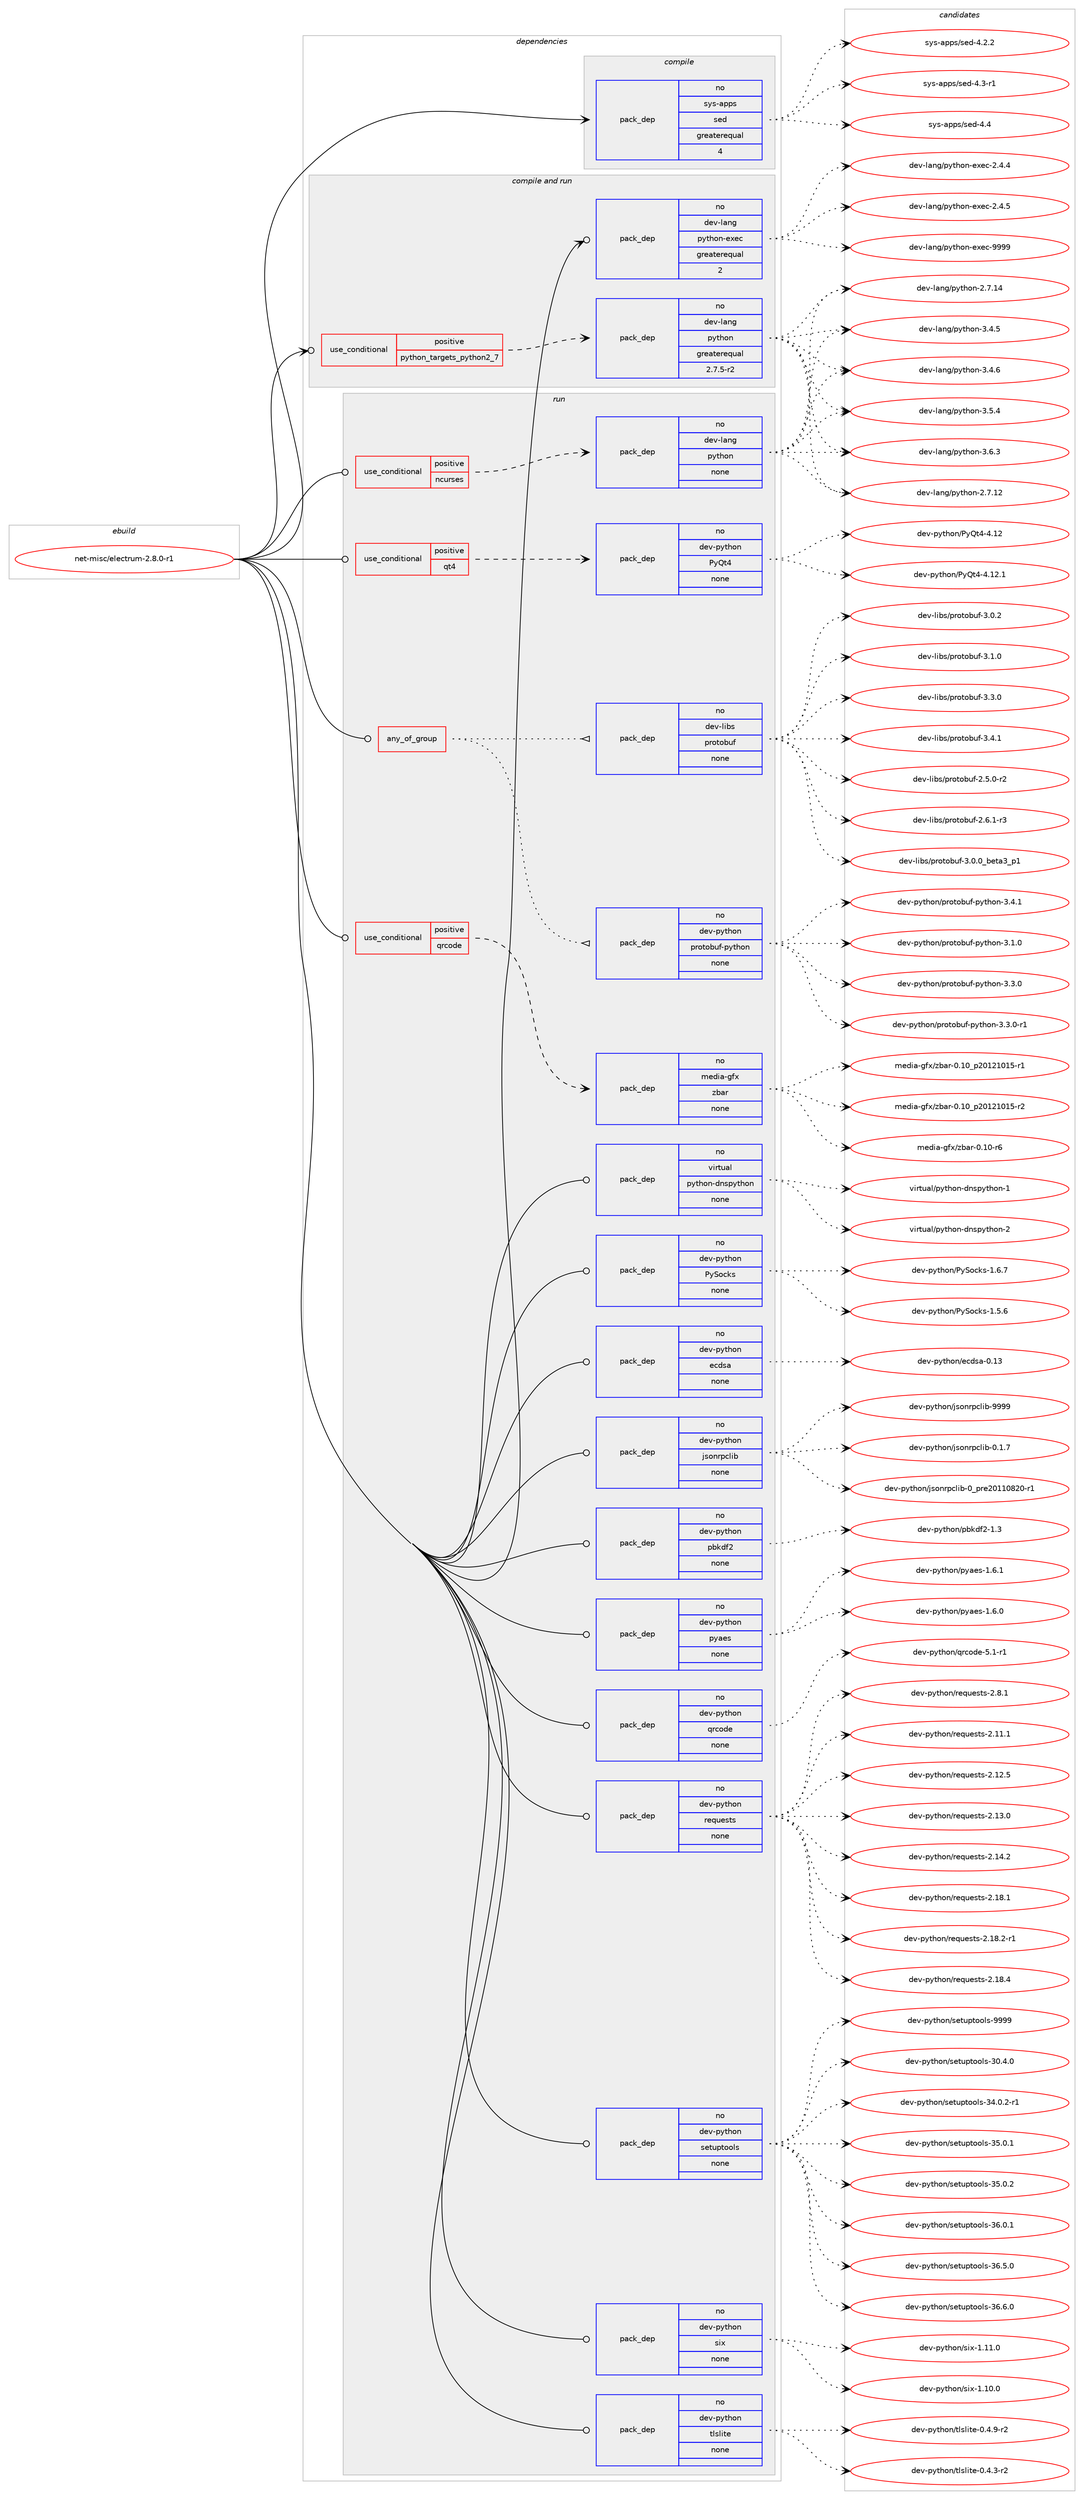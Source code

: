 digraph prolog {

# *************
# Graph options
# *************

newrank=true;
concentrate=true;
compound=true;
graph [rankdir=LR,fontname=Helvetica,fontsize=10,ranksep=1.5];#, ranksep=2.5, nodesep=0.2];
edge  [arrowhead=vee];
node  [fontname=Helvetica,fontsize=10];

# **********
# The ebuild
# **********

subgraph cluster_leftcol {
color=gray;
rank=same;
label=<<i>ebuild</i>>;
id [label="net-misc/electrum-2.8.0-r1", color=red, width=4, href="../net-misc/electrum-2.8.0-r1.svg"];
}

# ****************
# The dependencies
# ****************

subgraph cluster_midcol {
color=gray;
label=<<i>dependencies</i>>;
subgraph cluster_compile {
fillcolor="#eeeeee";
style=filled;
label=<<i>compile</i>>;
subgraph pack312540 {
dependency425029 [label=<<TABLE BORDER="0" CELLBORDER="1" CELLSPACING="0" CELLPADDING="4" WIDTH="220"><TR><TD ROWSPAN="6" CELLPADDING="30">pack_dep</TD></TR><TR><TD WIDTH="110">no</TD></TR><TR><TD>sys-apps</TD></TR><TR><TD>sed</TD></TR><TR><TD>greaterequal</TD></TR><TR><TD>4</TD></TR></TABLE>>, shape=none, color=blue];
}
id:e -> dependency425029:w [weight=20,style="solid",arrowhead="vee"];
}
subgraph cluster_compileandrun {
fillcolor="#eeeeee";
style=filled;
label=<<i>compile and run</i>>;
subgraph cond105300 {
dependency425030 [label=<<TABLE BORDER="0" CELLBORDER="1" CELLSPACING="0" CELLPADDING="4"><TR><TD ROWSPAN="3" CELLPADDING="10">use_conditional</TD></TR><TR><TD>positive</TD></TR><TR><TD>python_targets_python2_7</TD></TR></TABLE>>, shape=none, color=red];
subgraph pack312541 {
dependency425031 [label=<<TABLE BORDER="0" CELLBORDER="1" CELLSPACING="0" CELLPADDING="4" WIDTH="220"><TR><TD ROWSPAN="6" CELLPADDING="30">pack_dep</TD></TR><TR><TD WIDTH="110">no</TD></TR><TR><TD>dev-lang</TD></TR><TR><TD>python</TD></TR><TR><TD>greaterequal</TD></TR><TR><TD>2.7.5-r2</TD></TR></TABLE>>, shape=none, color=blue];
}
dependency425030:e -> dependency425031:w [weight=20,style="dashed",arrowhead="vee"];
}
id:e -> dependency425030:w [weight=20,style="solid",arrowhead="odotvee"];
subgraph pack312542 {
dependency425032 [label=<<TABLE BORDER="0" CELLBORDER="1" CELLSPACING="0" CELLPADDING="4" WIDTH="220"><TR><TD ROWSPAN="6" CELLPADDING="30">pack_dep</TD></TR><TR><TD WIDTH="110">no</TD></TR><TR><TD>dev-lang</TD></TR><TR><TD>python-exec</TD></TR><TR><TD>greaterequal</TD></TR><TR><TD>2</TD></TR></TABLE>>, shape=none, color=blue];
}
id:e -> dependency425032:w [weight=20,style="solid",arrowhead="odotvee"];
}
subgraph cluster_run {
fillcolor="#eeeeee";
style=filled;
label=<<i>run</i>>;
subgraph any6996 {
dependency425033 [label=<<TABLE BORDER="0" CELLBORDER="1" CELLSPACING="0" CELLPADDING="4"><TR><TD CELLPADDING="10">any_of_group</TD></TR></TABLE>>, shape=none, color=red];subgraph pack312543 {
dependency425034 [label=<<TABLE BORDER="0" CELLBORDER="1" CELLSPACING="0" CELLPADDING="4" WIDTH="220"><TR><TD ROWSPAN="6" CELLPADDING="30">pack_dep</TD></TR><TR><TD WIDTH="110">no</TD></TR><TR><TD>dev-python</TD></TR><TR><TD>protobuf-python</TD></TR><TR><TD>none</TD></TR><TR><TD></TD></TR></TABLE>>, shape=none, color=blue];
}
dependency425033:e -> dependency425034:w [weight=20,style="dotted",arrowhead="oinv"];
subgraph pack312544 {
dependency425035 [label=<<TABLE BORDER="0" CELLBORDER="1" CELLSPACING="0" CELLPADDING="4" WIDTH="220"><TR><TD ROWSPAN="6" CELLPADDING="30">pack_dep</TD></TR><TR><TD WIDTH="110">no</TD></TR><TR><TD>dev-libs</TD></TR><TR><TD>protobuf</TD></TR><TR><TD>none</TD></TR><TR><TD></TD></TR></TABLE>>, shape=none, color=blue];
}
dependency425033:e -> dependency425035:w [weight=20,style="dotted",arrowhead="oinv"];
}
id:e -> dependency425033:w [weight=20,style="solid",arrowhead="odot"];
subgraph cond105301 {
dependency425036 [label=<<TABLE BORDER="0" CELLBORDER="1" CELLSPACING="0" CELLPADDING="4"><TR><TD ROWSPAN="3" CELLPADDING="10">use_conditional</TD></TR><TR><TD>positive</TD></TR><TR><TD>ncurses</TD></TR></TABLE>>, shape=none, color=red];
subgraph pack312545 {
dependency425037 [label=<<TABLE BORDER="0" CELLBORDER="1" CELLSPACING="0" CELLPADDING="4" WIDTH="220"><TR><TD ROWSPAN="6" CELLPADDING="30">pack_dep</TD></TR><TR><TD WIDTH="110">no</TD></TR><TR><TD>dev-lang</TD></TR><TR><TD>python</TD></TR><TR><TD>none</TD></TR><TR><TD></TD></TR></TABLE>>, shape=none, color=blue];
}
dependency425036:e -> dependency425037:w [weight=20,style="dashed",arrowhead="vee"];
}
id:e -> dependency425036:w [weight=20,style="solid",arrowhead="odot"];
subgraph cond105302 {
dependency425038 [label=<<TABLE BORDER="0" CELLBORDER="1" CELLSPACING="0" CELLPADDING="4"><TR><TD ROWSPAN="3" CELLPADDING="10">use_conditional</TD></TR><TR><TD>positive</TD></TR><TR><TD>qrcode</TD></TR></TABLE>>, shape=none, color=red];
subgraph pack312546 {
dependency425039 [label=<<TABLE BORDER="0" CELLBORDER="1" CELLSPACING="0" CELLPADDING="4" WIDTH="220"><TR><TD ROWSPAN="6" CELLPADDING="30">pack_dep</TD></TR><TR><TD WIDTH="110">no</TD></TR><TR><TD>media-gfx</TD></TR><TR><TD>zbar</TD></TR><TR><TD>none</TD></TR><TR><TD></TD></TR></TABLE>>, shape=none, color=blue];
}
dependency425038:e -> dependency425039:w [weight=20,style="dashed",arrowhead="vee"];
}
id:e -> dependency425038:w [weight=20,style="solid",arrowhead="odot"];
subgraph cond105303 {
dependency425040 [label=<<TABLE BORDER="0" CELLBORDER="1" CELLSPACING="0" CELLPADDING="4"><TR><TD ROWSPAN="3" CELLPADDING="10">use_conditional</TD></TR><TR><TD>positive</TD></TR><TR><TD>qt4</TD></TR></TABLE>>, shape=none, color=red];
subgraph pack312547 {
dependency425041 [label=<<TABLE BORDER="0" CELLBORDER="1" CELLSPACING="0" CELLPADDING="4" WIDTH="220"><TR><TD ROWSPAN="6" CELLPADDING="30">pack_dep</TD></TR><TR><TD WIDTH="110">no</TD></TR><TR><TD>dev-python</TD></TR><TR><TD>PyQt4</TD></TR><TR><TD>none</TD></TR><TR><TD></TD></TR></TABLE>>, shape=none, color=blue];
}
dependency425040:e -> dependency425041:w [weight=20,style="dashed",arrowhead="vee"];
}
id:e -> dependency425040:w [weight=20,style="solid",arrowhead="odot"];
subgraph pack312548 {
dependency425042 [label=<<TABLE BORDER="0" CELLBORDER="1" CELLSPACING="0" CELLPADDING="4" WIDTH="220"><TR><TD ROWSPAN="6" CELLPADDING="30">pack_dep</TD></TR><TR><TD WIDTH="110">no</TD></TR><TR><TD>dev-python</TD></TR><TR><TD>PySocks</TD></TR><TR><TD>none</TD></TR><TR><TD></TD></TR></TABLE>>, shape=none, color=blue];
}
id:e -> dependency425042:w [weight=20,style="solid",arrowhead="odot"];
subgraph pack312549 {
dependency425043 [label=<<TABLE BORDER="0" CELLBORDER="1" CELLSPACING="0" CELLPADDING="4" WIDTH="220"><TR><TD ROWSPAN="6" CELLPADDING="30">pack_dep</TD></TR><TR><TD WIDTH="110">no</TD></TR><TR><TD>dev-python</TD></TR><TR><TD>ecdsa</TD></TR><TR><TD>none</TD></TR><TR><TD></TD></TR></TABLE>>, shape=none, color=blue];
}
id:e -> dependency425043:w [weight=20,style="solid",arrowhead="odot"];
subgraph pack312550 {
dependency425044 [label=<<TABLE BORDER="0" CELLBORDER="1" CELLSPACING="0" CELLPADDING="4" WIDTH="220"><TR><TD ROWSPAN="6" CELLPADDING="30">pack_dep</TD></TR><TR><TD WIDTH="110">no</TD></TR><TR><TD>dev-python</TD></TR><TR><TD>jsonrpclib</TD></TR><TR><TD>none</TD></TR><TR><TD></TD></TR></TABLE>>, shape=none, color=blue];
}
id:e -> dependency425044:w [weight=20,style="solid",arrowhead="odot"];
subgraph pack312551 {
dependency425045 [label=<<TABLE BORDER="0" CELLBORDER="1" CELLSPACING="0" CELLPADDING="4" WIDTH="220"><TR><TD ROWSPAN="6" CELLPADDING="30">pack_dep</TD></TR><TR><TD WIDTH="110">no</TD></TR><TR><TD>dev-python</TD></TR><TR><TD>pbkdf2</TD></TR><TR><TD>none</TD></TR><TR><TD></TD></TR></TABLE>>, shape=none, color=blue];
}
id:e -> dependency425045:w [weight=20,style="solid",arrowhead="odot"];
subgraph pack312552 {
dependency425046 [label=<<TABLE BORDER="0" CELLBORDER="1" CELLSPACING="0" CELLPADDING="4" WIDTH="220"><TR><TD ROWSPAN="6" CELLPADDING="30">pack_dep</TD></TR><TR><TD WIDTH="110">no</TD></TR><TR><TD>dev-python</TD></TR><TR><TD>pyaes</TD></TR><TR><TD>none</TD></TR><TR><TD></TD></TR></TABLE>>, shape=none, color=blue];
}
id:e -> dependency425046:w [weight=20,style="solid",arrowhead="odot"];
subgraph pack312553 {
dependency425047 [label=<<TABLE BORDER="0" CELLBORDER="1" CELLSPACING="0" CELLPADDING="4" WIDTH="220"><TR><TD ROWSPAN="6" CELLPADDING="30">pack_dep</TD></TR><TR><TD WIDTH="110">no</TD></TR><TR><TD>dev-python</TD></TR><TR><TD>qrcode</TD></TR><TR><TD>none</TD></TR><TR><TD></TD></TR></TABLE>>, shape=none, color=blue];
}
id:e -> dependency425047:w [weight=20,style="solid",arrowhead="odot"];
subgraph pack312554 {
dependency425048 [label=<<TABLE BORDER="0" CELLBORDER="1" CELLSPACING="0" CELLPADDING="4" WIDTH="220"><TR><TD ROWSPAN="6" CELLPADDING="30">pack_dep</TD></TR><TR><TD WIDTH="110">no</TD></TR><TR><TD>dev-python</TD></TR><TR><TD>requests</TD></TR><TR><TD>none</TD></TR><TR><TD></TD></TR></TABLE>>, shape=none, color=blue];
}
id:e -> dependency425048:w [weight=20,style="solid",arrowhead="odot"];
subgraph pack312555 {
dependency425049 [label=<<TABLE BORDER="0" CELLBORDER="1" CELLSPACING="0" CELLPADDING="4" WIDTH="220"><TR><TD ROWSPAN="6" CELLPADDING="30">pack_dep</TD></TR><TR><TD WIDTH="110">no</TD></TR><TR><TD>dev-python</TD></TR><TR><TD>setuptools</TD></TR><TR><TD>none</TD></TR><TR><TD></TD></TR></TABLE>>, shape=none, color=blue];
}
id:e -> dependency425049:w [weight=20,style="solid",arrowhead="odot"];
subgraph pack312556 {
dependency425050 [label=<<TABLE BORDER="0" CELLBORDER="1" CELLSPACING="0" CELLPADDING="4" WIDTH="220"><TR><TD ROWSPAN="6" CELLPADDING="30">pack_dep</TD></TR><TR><TD WIDTH="110">no</TD></TR><TR><TD>dev-python</TD></TR><TR><TD>six</TD></TR><TR><TD>none</TD></TR><TR><TD></TD></TR></TABLE>>, shape=none, color=blue];
}
id:e -> dependency425050:w [weight=20,style="solid",arrowhead="odot"];
subgraph pack312557 {
dependency425051 [label=<<TABLE BORDER="0" CELLBORDER="1" CELLSPACING="0" CELLPADDING="4" WIDTH="220"><TR><TD ROWSPAN="6" CELLPADDING="30">pack_dep</TD></TR><TR><TD WIDTH="110">no</TD></TR><TR><TD>dev-python</TD></TR><TR><TD>tlslite</TD></TR><TR><TD>none</TD></TR><TR><TD></TD></TR></TABLE>>, shape=none, color=blue];
}
id:e -> dependency425051:w [weight=20,style="solid",arrowhead="odot"];
subgraph pack312558 {
dependency425052 [label=<<TABLE BORDER="0" CELLBORDER="1" CELLSPACING="0" CELLPADDING="4" WIDTH="220"><TR><TD ROWSPAN="6" CELLPADDING="30">pack_dep</TD></TR><TR><TD WIDTH="110">no</TD></TR><TR><TD>virtual</TD></TR><TR><TD>python-dnspython</TD></TR><TR><TD>none</TD></TR><TR><TD></TD></TR></TABLE>>, shape=none, color=blue];
}
id:e -> dependency425052:w [weight=20,style="solid",arrowhead="odot"];
}
}

# **************
# The candidates
# **************

subgraph cluster_choices {
rank=same;
color=gray;
label=<<i>candidates</i>>;

subgraph choice312540 {
color=black;
nodesep=1;
choice115121115459711211211547115101100455246504650 [label="sys-apps/sed-4.2.2", color=red, width=4,href="../sys-apps/sed-4.2.2.svg"];
choice115121115459711211211547115101100455246514511449 [label="sys-apps/sed-4.3-r1", color=red, width=4,href="../sys-apps/sed-4.3-r1.svg"];
choice11512111545971121121154711510110045524652 [label="sys-apps/sed-4.4", color=red, width=4,href="../sys-apps/sed-4.4.svg"];
dependency425029:e -> choice115121115459711211211547115101100455246504650:w [style=dotted,weight="100"];
dependency425029:e -> choice115121115459711211211547115101100455246514511449:w [style=dotted,weight="100"];
dependency425029:e -> choice11512111545971121121154711510110045524652:w [style=dotted,weight="100"];
}
subgraph choice312541 {
color=black;
nodesep=1;
choice10010111845108971101034711212111610411111045504655464950 [label="dev-lang/python-2.7.12", color=red, width=4,href="../dev-lang/python-2.7.12.svg"];
choice10010111845108971101034711212111610411111045504655464952 [label="dev-lang/python-2.7.14", color=red, width=4,href="../dev-lang/python-2.7.14.svg"];
choice100101118451089711010347112121116104111110455146524653 [label="dev-lang/python-3.4.5", color=red, width=4,href="../dev-lang/python-3.4.5.svg"];
choice100101118451089711010347112121116104111110455146524654 [label="dev-lang/python-3.4.6", color=red, width=4,href="../dev-lang/python-3.4.6.svg"];
choice100101118451089711010347112121116104111110455146534652 [label="dev-lang/python-3.5.4", color=red, width=4,href="../dev-lang/python-3.5.4.svg"];
choice100101118451089711010347112121116104111110455146544651 [label="dev-lang/python-3.6.3", color=red, width=4,href="../dev-lang/python-3.6.3.svg"];
dependency425031:e -> choice10010111845108971101034711212111610411111045504655464950:w [style=dotted,weight="100"];
dependency425031:e -> choice10010111845108971101034711212111610411111045504655464952:w [style=dotted,weight="100"];
dependency425031:e -> choice100101118451089711010347112121116104111110455146524653:w [style=dotted,weight="100"];
dependency425031:e -> choice100101118451089711010347112121116104111110455146524654:w [style=dotted,weight="100"];
dependency425031:e -> choice100101118451089711010347112121116104111110455146534652:w [style=dotted,weight="100"];
dependency425031:e -> choice100101118451089711010347112121116104111110455146544651:w [style=dotted,weight="100"];
}
subgraph choice312542 {
color=black;
nodesep=1;
choice1001011184510897110103471121211161041111104510112010199455046524652 [label="dev-lang/python-exec-2.4.4", color=red, width=4,href="../dev-lang/python-exec-2.4.4.svg"];
choice1001011184510897110103471121211161041111104510112010199455046524653 [label="dev-lang/python-exec-2.4.5", color=red, width=4,href="../dev-lang/python-exec-2.4.5.svg"];
choice10010111845108971101034711212111610411111045101120101994557575757 [label="dev-lang/python-exec-9999", color=red, width=4,href="../dev-lang/python-exec-9999.svg"];
dependency425032:e -> choice1001011184510897110103471121211161041111104510112010199455046524652:w [style=dotted,weight="100"];
dependency425032:e -> choice1001011184510897110103471121211161041111104510112010199455046524653:w [style=dotted,weight="100"];
dependency425032:e -> choice10010111845108971101034711212111610411111045101120101994557575757:w [style=dotted,weight="100"];
}
subgraph choice312543 {
color=black;
nodesep=1;
choice10010111845112121116104111110471121141111161119811710245112121116104111110455146494648 [label="dev-python/protobuf-python-3.1.0", color=red, width=4,href="../dev-python/protobuf-python-3.1.0.svg"];
choice10010111845112121116104111110471121141111161119811710245112121116104111110455146514648 [label="dev-python/protobuf-python-3.3.0", color=red, width=4,href="../dev-python/protobuf-python-3.3.0.svg"];
choice100101118451121211161041111104711211411111611198117102451121211161041111104551465146484511449 [label="dev-python/protobuf-python-3.3.0-r1", color=red, width=4,href="../dev-python/protobuf-python-3.3.0-r1.svg"];
choice10010111845112121116104111110471121141111161119811710245112121116104111110455146524649 [label="dev-python/protobuf-python-3.4.1", color=red, width=4,href="../dev-python/protobuf-python-3.4.1.svg"];
dependency425034:e -> choice10010111845112121116104111110471121141111161119811710245112121116104111110455146494648:w [style=dotted,weight="100"];
dependency425034:e -> choice10010111845112121116104111110471121141111161119811710245112121116104111110455146514648:w [style=dotted,weight="100"];
dependency425034:e -> choice100101118451121211161041111104711211411111611198117102451121211161041111104551465146484511449:w [style=dotted,weight="100"];
dependency425034:e -> choice10010111845112121116104111110471121141111161119811710245112121116104111110455146524649:w [style=dotted,weight="100"];
}
subgraph choice312544 {
color=black;
nodesep=1;
choice100101118451081059811547112114111116111981171024550465346484511450 [label="dev-libs/protobuf-2.5.0-r2", color=red, width=4,href="../dev-libs/protobuf-2.5.0-r2.svg"];
choice100101118451081059811547112114111116111981171024550465446494511451 [label="dev-libs/protobuf-2.6.1-r3", color=red, width=4,href="../dev-libs/protobuf-2.6.1-r3.svg"];
choice10010111845108105981154711211411111611198117102455146484648959810111697519511249 [label="dev-libs/protobuf-3.0.0_beta3_p1", color=red, width=4,href="../dev-libs/protobuf-3.0.0_beta3_p1.svg"];
choice10010111845108105981154711211411111611198117102455146484650 [label="dev-libs/protobuf-3.0.2", color=red, width=4,href="../dev-libs/protobuf-3.0.2.svg"];
choice10010111845108105981154711211411111611198117102455146494648 [label="dev-libs/protobuf-3.1.0", color=red, width=4,href="../dev-libs/protobuf-3.1.0.svg"];
choice10010111845108105981154711211411111611198117102455146514648 [label="dev-libs/protobuf-3.3.0", color=red, width=4,href="../dev-libs/protobuf-3.3.0.svg"];
choice10010111845108105981154711211411111611198117102455146524649 [label="dev-libs/protobuf-3.4.1", color=red, width=4,href="../dev-libs/protobuf-3.4.1.svg"];
dependency425035:e -> choice100101118451081059811547112114111116111981171024550465346484511450:w [style=dotted,weight="100"];
dependency425035:e -> choice100101118451081059811547112114111116111981171024550465446494511451:w [style=dotted,weight="100"];
dependency425035:e -> choice10010111845108105981154711211411111611198117102455146484648959810111697519511249:w [style=dotted,weight="100"];
dependency425035:e -> choice10010111845108105981154711211411111611198117102455146484650:w [style=dotted,weight="100"];
dependency425035:e -> choice10010111845108105981154711211411111611198117102455146494648:w [style=dotted,weight="100"];
dependency425035:e -> choice10010111845108105981154711211411111611198117102455146514648:w [style=dotted,weight="100"];
dependency425035:e -> choice10010111845108105981154711211411111611198117102455146524649:w [style=dotted,weight="100"];
}
subgraph choice312545 {
color=black;
nodesep=1;
choice10010111845108971101034711212111610411111045504655464950 [label="dev-lang/python-2.7.12", color=red, width=4,href="../dev-lang/python-2.7.12.svg"];
choice10010111845108971101034711212111610411111045504655464952 [label="dev-lang/python-2.7.14", color=red, width=4,href="../dev-lang/python-2.7.14.svg"];
choice100101118451089711010347112121116104111110455146524653 [label="dev-lang/python-3.4.5", color=red, width=4,href="../dev-lang/python-3.4.5.svg"];
choice100101118451089711010347112121116104111110455146524654 [label="dev-lang/python-3.4.6", color=red, width=4,href="../dev-lang/python-3.4.6.svg"];
choice100101118451089711010347112121116104111110455146534652 [label="dev-lang/python-3.5.4", color=red, width=4,href="../dev-lang/python-3.5.4.svg"];
choice100101118451089711010347112121116104111110455146544651 [label="dev-lang/python-3.6.3", color=red, width=4,href="../dev-lang/python-3.6.3.svg"];
dependency425037:e -> choice10010111845108971101034711212111610411111045504655464950:w [style=dotted,weight="100"];
dependency425037:e -> choice10010111845108971101034711212111610411111045504655464952:w [style=dotted,weight="100"];
dependency425037:e -> choice100101118451089711010347112121116104111110455146524653:w [style=dotted,weight="100"];
dependency425037:e -> choice100101118451089711010347112121116104111110455146524654:w [style=dotted,weight="100"];
dependency425037:e -> choice100101118451089711010347112121116104111110455146534652:w [style=dotted,weight="100"];
dependency425037:e -> choice100101118451089711010347112121116104111110455146544651:w [style=dotted,weight="100"];
}
subgraph choice312546 {
color=black;
nodesep=1;
choice109101100105974510310212047122989711445484649484511454 [label="media-gfx/zbar-0.10-r6", color=red, width=4,href="../media-gfx/zbar-0.10-r6.svg"];
choice109101100105974510310212047122989711445484649489511250484950494849534511449 [label="media-gfx/zbar-0.10_p20121015-r1", color=red, width=4,href="../media-gfx/zbar-0.10_p20121015-r1.svg"];
choice109101100105974510310212047122989711445484649489511250484950494849534511450 [label="media-gfx/zbar-0.10_p20121015-r2", color=red, width=4,href="../media-gfx/zbar-0.10_p20121015-r2.svg"];
dependency425039:e -> choice109101100105974510310212047122989711445484649484511454:w [style=dotted,weight="100"];
dependency425039:e -> choice109101100105974510310212047122989711445484649489511250484950494849534511449:w [style=dotted,weight="100"];
dependency425039:e -> choice109101100105974510310212047122989711445484649489511250484950494849534511450:w [style=dotted,weight="100"];
}
subgraph choice312547 {
color=black;
nodesep=1;
choice10010111845112121116104111110478012181116524552464950 [label="dev-python/PyQt4-4.12", color=red, width=4,href="../dev-python/PyQt4-4.12.svg"];
choice100101118451121211161041111104780121811165245524649504649 [label="dev-python/PyQt4-4.12.1", color=red, width=4,href="../dev-python/PyQt4-4.12.1.svg"];
dependency425041:e -> choice10010111845112121116104111110478012181116524552464950:w [style=dotted,weight="100"];
dependency425041:e -> choice100101118451121211161041111104780121811165245524649504649:w [style=dotted,weight="100"];
}
subgraph choice312548 {
color=black;
nodesep=1;
choice1001011184511212111610411111047801218311199107115454946534654 [label="dev-python/PySocks-1.5.6", color=red, width=4,href="../dev-python/PySocks-1.5.6.svg"];
choice1001011184511212111610411111047801218311199107115454946544655 [label="dev-python/PySocks-1.6.7", color=red, width=4,href="../dev-python/PySocks-1.6.7.svg"];
dependency425042:e -> choice1001011184511212111610411111047801218311199107115454946534654:w [style=dotted,weight="100"];
dependency425042:e -> choice1001011184511212111610411111047801218311199107115454946544655:w [style=dotted,weight="100"];
}
subgraph choice312549 {
color=black;
nodesep=1;
choice100101118451121211161041111104710199100115974548464951 [label="dev-python/ecdsa-0.13", color=red, width=4,href="../dev-python/ecdsa-0.13.svg"];
dependency425043:e -> choice100101118451121211161041111104710199100115974548464951:w [style=dotted,weight="100"];
}
subgraph choice312550 {
color=black;
nodesep=1;
choice10010111845112121116104111110471061151111101141129910810598454846494655 [label="dev-python/jsonrpclib-0.1.7", color=red, width=4,href="../dev-python/jsonrpclib-0.1.7.svg"];
choice1001011184511212111610411111047106115111110114112991081059845489511211410150484949485650484511449 [label="dev-python/jsonrpclib-0_pre20110820-r1", color=red, width=4,href="../dev-python/jsonrpclib-0_pre20110820-r1.svg"];
choice100101118451121211161041111104710611511111011411299108105984557575757 [label="dev-python/jsonrpclib-9999", color=red, width=4,href="../dev-python/jsonrpclib-9999.svg"];
dependency425044:e -> choice10010111845112121116104111110471061151111101141129910810598454846494655:w [style=dotted,weight="100"];
dependency425044:e -> choice1001011184511212111610411111047106115111110114112991081059845489511211410150484949485650484511449:w [style=dotted,weight="100"];
dependency425044:e -> choice100101118451121211161041111104710611511111011411299108105984557575757:w [style=dotted,weight="100"];
}
subgraph choice312551 {
color=black;
nodesep=1;
choice1001011184511212111610411111047112981071001025045494651 [label="dev-python/pbkdf2-1.3", color=red, width=4,href="../dev-python/pbkdf2-1.3.svg"];
dependency425045:e -> choice1001011184511212111610411111047112981071001025045494651:w [style=dotted,weight="100"];
}
subgraph choice312552 {
color=black;
nodesep=1;
choice100101118451121211161041111104711212197101115454946544648 [label="dev-python/pyaes-1.6.0", color=red, width=4,href="../dev-python/pyaes-1.6.0.svg"];
choice100101118451121211161041111104711212197101115454946544649 [label="dev-python/pyaes-1.6.1", color=red, width=4,href="../dev-python/pyaes-1.6.1.svg"];
dependency425046:e -> choice100101118451121211161041111104711212197101115454946544648:w [style=dotted,weight="100"];
dependency425046:e -> choice100101118451121211161041111104711212197101115454946544649:w [style=dotted,weight="100"];
}
subgraph choice312553 {
color=black;
nodesep=1;
choice100101118451121211161041111104711311499111100101455346494511449 [label="dev-python/qrcode-5.1-r1", color=red, width=4,href="../dev-python/qrcode-5.1-r1.svg"];
dependency425047:e -> choice100101118451121211161041111104711311499111100101455346494511449:w [style=dotted,weight="100"];
}
subgraph choice312554 {
color=black;
nodesep=1;
choice100101118451121211161041111104711410111311710111511611545504649494649 [label="dev-python/requests-2.11.1", color=red, width=4,href="../dev-python/requests-2.11.1.svg"];
choice100101118451121211161041111104711410111311710111511611545504649504653 [label="dev-python/requests-2.12.5", color=red, width=4,href="../dev-python/requests-2.12.5.svg"];
choice100101118451121211161041111104711410111311710111511611545504649514648 [label="dev-python/requests-2.13.0", color=red, width=4,href="../dev-python/requests-2.13.0.svg"];
choice100101118451121211161041111104711410111311710111511611545504649524650 [label="dev-python/requests-2.14.2", color=red, width=4,href="../dev-python/requests-2.14.2.svg"];
choice100101118451121211161041111104711410111311710111511611545504649564649 [label="dev-python/requests-2.18.1", color=red, width=4,href="../dev-python/requests-2.18.1.svg"];
choice1001011184511212111610411111047114101113117101115116115455046495646504511449 [label="dev-python/requests-2.18.2-r1", color=red, width=4,href="../dev-python/requests-2.18.2-r1.svg"];
choice100101118451121211161041111104711410111311710111511611545504649564652 [label="dev-python/requests-2.18.4", color=red, width=4,href="../dev-python/requests-2.18.4.svg"];
choice1001011184511212111610411111047114101113117101115116115455046564649 [label="dev-python/requests-2.8.1", color=red, width=4,href="../dev-python/requests-2.8.1.svg"];
dependency425048:e -> choice100101118451121211161041111104711410111311710111511611545504649494649:w [style=dotted,weight="100"];
dependency425048:e -> choice100101118451121211161041111104711410111311710111511611545504649504653:w [style=dotted,weight="100"];
dependency425048:e -> choice100101118451121211161041111104711410111311710111511611545504649514648:w [style=dotted,weight="100"];
dependency425048:e -> choice100101118451121211161041111104711410111311710111511611545504649524650:w [style=dotted,weight="100"];
dependency425048:e -> choice100101118451121211161041111104711410111311710111511611545504649564649:w [style=dotted,weight="100"];
dependency425048:e -> choice1001011184511212111610411111047114101113117101115116115455046495646504511449:w [style=dotted,weight="100"];
dependency425048:e -> choice100101118451121211161041111104711410111311710111511611545504649564652:w [style=dotted,weight="100"];
dependency425048:e -> choice1001011184511212111610411111047114101113117101115116115455046564649:w [style=dotted,weight="100"];
}
subgraph choice312555 {
color=black;
nodesep=1;
choice100101118451121211161041111104711510111611711211611111110811545514846524648 [label="dev-python/setuptools-30.4.0", color=red, width=4,href="../dev-python/setuptools-30.4.0.svg"];
choice1001011184511212111610411111047115101116117112116111111108115455152464846504511449 [label="dev-python/setuptools-34.0.2-r1", color=red, width=4,href="../dev-python/setuptools-34.0.2-r1.svg"];
choice100101118451121211161041111104711510111611711211611111110811545515346484649 [label="dev-python/setuptools-35.0.1", color=red, width=4,href="../dev-python/setuptools-35.0.1.svg"];
choice100101118451121211161041111104711510111611711211611111110811545515346484650 [label="dev-python/setuptools-35.0.2", color=red, width=4,href="../dev-python/setuptools-35.0.2.svg"];
choice100101118451121211161041111104711510111611711211611111110811545515446484649 [label="dev-python/setuptools-36.0.1", color=red, width=4,href="../dev-python/setuptools-36.0.1.svg"];
choice100101118451121211161041111104711510111611711211611111110811545515446534648 [label="dev-python/setuptools-36.5.0", color=red, width=4,href="../dev-python/setuptools-36.5.0.svg"];
choice100101118451121211161041111104711510111611711211611111110811545515446544648 [label="dev-python/setuptools-36.6.0", color=red, width=4,href="../dev-python/setuptools-36.6.0.svg"];
choice10010111845112121116104111110471151011161171121161111111081154557575757 [label="dev-python/setuptools-9999", color=red, width=4,href="../dev-python/setuptools-9999.svg"];
dependency425049:e -> choice100101118451121211161041111104711510111611711211611111110811545514846524648:w [style=dotted,weight="100"];
dependency425049:e -> choice1001011184511212111610411111047115101116117112116111111108115455152464846504511449:w [style=dotted,weight="100"];
dependency425049:e -> choice100101118451121211161041111104711510111611711211611111110811545515346484649:w [style=dotted,weight="100"];
dependency425049:e -> choice100101118451121211161041111104711510111611711211611111110811545515346484650:w [style=dotted,weight="100"];
dependency425049:e -> choice100101118451121211161041111104711510111611711211611111110811545515446484649:w [style=dotted,weight="100"];
dependency425049:e -> choice100101118451121211161041111104711510111611711211611111110811545515446534648:w [style=dotted,weight="100"];
dependency425049:e -> choice100101118451121211161041111104711510111611711211611111110811545515446544648:w [style=dotted,weight="100"];
dependency425049:e -> choice10010111845112121116104111110471151011161171121161111111081154557575757:w [style=dotted,weight="100"];
}
subgraph choice312556 {
color=black;
nodesep=1;
choice100101118451121211161041111104711510512045494649484648 [label="dev-python/six-1.10.0", color=red, width=4,href="../dev-python/six-1.10.0.svg"];
choice100101118451121211161041111104711510512045494649494648 [label="dev-python/six-1.11.0", color=red, width=4,href="../dev-python/six-1.11.0.svg"];
dependency425050:e -> choice100101118451121211161041111104711510512045494649484648:w [style=dotted,weight="100"];
dependency425050:e -> choice100101118451121211161041111104711510512045494649494648:w [style=dotted,weight="100"];
}
subgraph choice312557 {
color=black;
nodesep=1;
choice10010111845112121116104111110471161081151081051161014548465246514511450 [label="dev-python/tlslite-0.4.3-r2", color=red, width=4,href="../dev-python/tlslite-0.4.3-r2.svg"];
choice10010111845112121116104111110471161081151081051161014548465246574511450 [label="dev-python/tlslite-0.4.9-r2", color=red, width=4,href="../dev-python/tlslite-0.4.9-r2.svg"];
dependency425051:e -> choice10010111845112121116104111110471161081151081051161014548465246514511450:w [style=dotted,weight="100"];
dependency425051:e -> choice10010111845112121116104111110471161081151081051161014548465246574511450:w [style=dotted,weight="100"];
}
subgraph choice312558 {
color=black;
nodesep=1;
choice1181051141161179710847112121116104111110451001101151121211161041111104549 [label="virtual/python-dnspython-1", color=red, width=4,href="../virtual/python-dnspython-1.svg"];
choice1181051141161179710847112121116104111110451001101151121211161041111104550 [label="virtual/python-dnspython-2", color=red, width=4,href="../virtual/python-dnspython-2.svg"];
dependency425052:e -> choice1181051141161179710847112121116104111110451001101151121211161041111104549:w [style=dotted,weight="100"];
dependency425052:e -> choice1181051141161179710847112121116104111110451001101151121211161041111104550:w [style=dotted,weight="100"];
}
}

}
